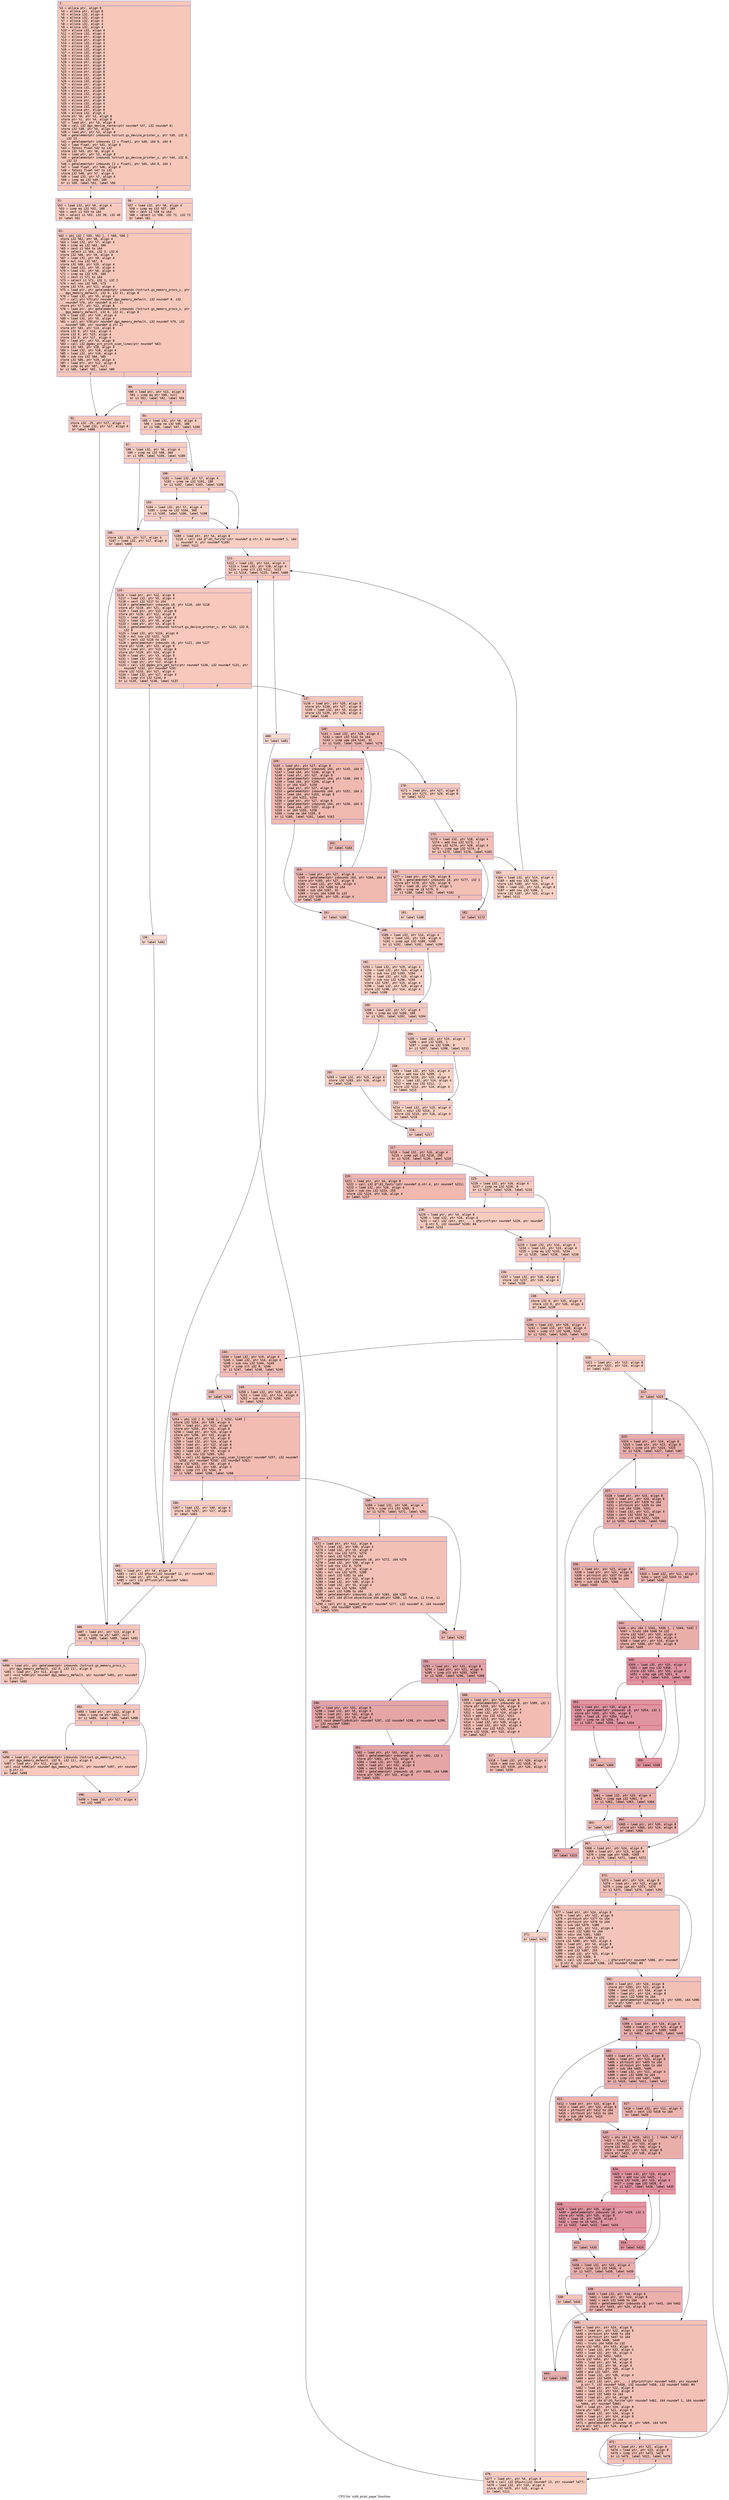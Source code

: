 digraph "CFG for 'sj48_print_page' function" {
	label="CFG for 'sj48_print_page' function";

	Node0x6000029620d0 [shape=record,color="#3d50c3ff", style=filled, fillcolor="#ec7f6370" fontname="Courier",label="{2:\l|  %3 = alloca ptr, align 8\l  %4 = alloca ptr, align 8\l  %5 = alloca i32, align 4\l  %6 = alloca i32, align 4\l  %7 = alloca i32, align 4\l  %8 = alloca i32, align 4\l  %9 = alloca i32, align 4\l  %10 = alloca i32, align 4\l  %11 = alloca i32, align 4\l  %12 = alloca ptr, align 8\l  %13 = alloca ptr, align 8\l  %14 = alloca i32, align 4\l  %15 = alloca i32, align 4\l  %16 = alloca i32, align 4\l  %17 = alloca i32, align 4\l  %18 = alloca i32, align 4\l  %19 = alloca i32, align 4\l  %20 = alloca ptr, align 8\l  %21 = alloca ptr, align 8\l  %22 = alloca ptr, align 8\l  %23 = alloca ptr, align 8\l  %24 = alloca ptr, align 8\l  %25 = alloca i32, align 4\l  %26 = alloca i32, align 4\l  %27 = alloca ptr, align 8\l  %28 = alloca i32, align 4\l  %29 = alloca ptr, align 8\l  %30 = alloca i32, align 4\l  %31 = alloca ptr, align 8\l  %32 = alloca ptr, align 8\l  %33 = alloca i32, align 4\l  %34 = alloca i32, align 4\l  %35 = alloca ptr, align 8\l  %36 = alloca i32, align 4\l  store ptr %0, ptr %3, align 8\l  store ptr %1, ptr %4, align 8\l  %37 = load ptr, ptr %3, align 8\l  %38 = call i32 @gx_device_raster(ptr noundef %37, i32 noundef 0)\l  store i32 %38, ptr %5, align 4\l  %39 = load ptr, ptr %3, align 8\l  %40 = getelementptr inbounds %struct.gx_device_printer_s, ptr %39, i32 0,\l... i32 13\l  %41 = getelementptr inbounds [2 x float], ptr %40, i64 0, i64 0\l  %42 = load float, ptr %41, align 4\l  %43 = fptosi float %42 to i32\l  store i32 %43, ptr %6, align 4\l  %44 = load ptr, ptr %3, align 8\l  %45 = getelementptr inbounds %struct.gx_device_printer_s, ptr %44, i32 0,\l... i32 13\l  %46 = getelementptr inbounds [2 x float], ptr %45, i64 0, i64 1\l  %47 = load float, ptr %46, align 4\l  %48 = fptosi float %47 to i32\l  store i32 %48, ptr %7, align 4\l  %49 = load i32, ptr %7, align 4\l  %50 = icmp eq i32 %49, 180\l  br i1 %50, label %51, label %56\l|{<s0>T|<s1>F}}"];
	Node0x6000029620d0:s0 -> Node0x600002962120[tooltip="2 -> 51\nProbability 50.00%" ];
	Node0x6000029620d0:s1 -> Node0x600002962170[tooltip="2 -> 56\nProbability 50.00%" ];
	Node0x600002962120 [shape=record,color="#3d50c3ff", style=filled, fillcolor="#ef886b70" fontname="Courier",label="{51:\l|  %52 = load i32, ptr %6, align 4\l  %53 = icmp eq i32 %52, 180\l  %54 = zext i1 %53 to i64\l  %55 = select i1 %53, i32 39, i32 40\l  br label %61\l}"];
	Node0x600002962120 -> Node0x6000029621c0[tooltip="51 -> 61\nProbability 100.00%" ];
	Node0x600002962170 [shape=record,color="#3d50c3ff", style=filled, fillcolor="#ef886b70" fontname="Courier",label="{56:\l|  %57 = load i32, ptr %6, align 4\l  %58 = icmp eq i32 %57, 180\l  %59 = zext i1 %58 to i64\l  %60 = select i1 %58, i32 71, i32 72\l  br label %61\l}"];
	Node0x600002962170 -> Node0x6000029621c0[tooltip="56 -> 61\nProbability 100.00%" ];
	Node0x6000029621c0 [shape=record,color="#3d50c3ff", style=filled, fillcolor="#ec7f6370" fontname="Courier",label="{61:\l|  %62 = phi i32 [ %55, %51 ], [ %60, %56 ]\l  store i32 %62, ptr %8, align 4\l  %63 = load i32, ptr %7, align 4\l  %64 = icmp eq i32 %63, 180\l  %65 = zext i1 %64 to i64\l  %66 = select i1 %64, i32 3, i32 6\l  store i32 %66, ptr %9, align 4\l  %67 = load i32, ptr %9, align 4\l  %68 = mul nsw i32 %67, 8\l  store i32 %68, ptr %10, align 4\l  %69 = load i32, ptr %9, align 4\l  %70 = load i32, ptr %6, align 4\l  %71 = icmp eq i32 %70, 180\l  %72 = zext i1 %71 to i64\l  %73 = select i1 %71, i32 1, i32 2\l  %74 = mul nsw i32 %69, %73\l  store i32 %74, ptr %11, align 4\l  %75 = load ptr, ptr getelementptr inbounds (%struct.gs_memory_procs_s, ptr\l... @gs_memory_default, i32 0, i32 4), align 8\l  %76 = load i32, ptr %5, align 4\l  %77 = call ptr %75(ptr noundef @gs_memory_default, i32 noundef 8, i32\l... noundef %76, ptr noundef @.str.1)\l  store ptr %77, ptr %12, align 8\l  %78 = load ptr, ptr getelementptr inbounds (%struct.gs_memory_procs_s, ptr\l... @gs_memory_default, i32 0, i32 4), align 8\l  %79 = load i32, ptr %10, align 4\l  %80 = load i32, ptr %5, align 4\l  %81 = call ptr %78(ptr noundef @gs_memory_default, i32 noundef %79, i32\l... noundef %80, ptr noundef @.str.2)\l  store ptr %81, ptr %13, align 8\l  store i32 0, ptr %14, align 4\l  store i32 0, ptr %15, align 4\l  store i32 0, ptr %17, align 4\l  %82 = load ptr, ptr %3, align 8\l  %83 = call i32 @gdev_prn_print_scan_lines(ptr noundef %82)\l  store i32 %83, ptr %18, align 4\l  %84 = load i32, ptr %18, align 4\l  %85 = load i32, ptr %10, align 4\l  %86 = sub nsw i32 %84, %85\l  store i32 %86, ptr %19, align 4\l  %87 = load ptr, ptr %12, align 8\l  %88 = icmp eq ptr %87, null\l  br i1 %88, label %92, label %89\l|{<s0>T|<s1>F}}"];
	Node0x6000029621c0:s0 -> Node0x600002962260[tooltip="61 -> 92\nProbability 37.50%" ];
	Node0x6000029621c0:s1 -> Node0x600002962210[tooltip="61 -> 89\nProbability 62.50%" ];
	Node0x600002962210 [shape=record,color="#3d50c3ff", style=filled, fillcolor="#ed836670" fontname="Courier",label="{89:\l|  %90 = load ptr, ptr %13, align 8\l  %91 = icmp eq ptr %90, null\l  br i1 %91, label %92, label %94\l|{<s0>T|<s1>F}}"];
	Node0x600002962210:s0 -> Node0x600002962260[tooltip="89 -> 92\nProbability 37.50%" ];
	Node0x600002962210:s1 -> Node0x6000029622b0[tooltip="89 -> 94\nProbability 62.50%" ];
	Node0x600002962260 [shape=record,color="#3d50c3ff", style=filled, fillcolor="#ed836670" fontname="Courier",label="{92:\l|  store i32 -25, ptr %17, align 4\l  %93 = load i32, ptr %17, align 4\l  br label %486\l}"];
	Node0x600002962260 -> Node0x600002963e30[tooltip="92 -> 486\nProbability 100.00%" ];
	Node0x6000029622b0 [shape=record,color="#3d50c3ff", style=filled, fillcolor="#ef886b70" fontname="Courier",label="{94:\l|  %95 = load i32, ptr %6, align 4\l  %96 = icmp ne i32 %95, 180\l  br i1 %96, label %97, label %100\l|{<s0>T|<s1>F}}"];
	Node0x6000029622b0:s0 -> Node0x600002962300[tooltip="94 -> 97\nProbability 50.00%" ];
	Node0x6000029622b0:s1 -> Node0x600002962350[tooltip="94 -> 100\nProbability 50.00%" ];
	Node0x600002962300 [shape=record,color="#3d50c3ff", style=filled, fillcolor="#f2907270" fontname="Courier",label="{97:\l|  %98 = load i32, ptr %6, align 4\l  %99 = icmp ne i32 %98, 360\l  br i1 %99, label %106, label %100\l|{<s0>T|<s1>F}}"];
	Node0x600002962300:s0 -> Node0x6000029623f0[tooltip="97 -> 106\nProbability 50.00%" ];
	Node0x600002962300:s1 -> Node0x600002962350[tooltip="97 -> 100\nProbability 50.00%" ];
	Node0x600002962350 [shape=record,color="#3d50c3ff", style=filled, fillcolor="#f08b6e70" fontname="Courier",label="{100:\l|  %101 = load i32, ptr %7, align 4\l  %102 = icmp ne i32 %101, 180\l  br i1 %102, label %103, label %108\l|{<s0>T|<s1>F}}"];
	Node0x600002962350:s0 -> Node0x6000029623a0[tooltip="100 -> 103\nProbability 50.00%" ];
	Node0x600002962350:s1 -> Node0x600002962440[tooltip="100 -> 108\nProbability 50.00%" ];
	Node0x6000029623a0 [shape=record,color="#3d50c3ff", style=filled, fillcolor="#f3947570" fontname="Courier",label="{103:\l|  %104 = load i32, ptr %7, align 4\l  %105 = icmp ne i32 %104, 360\l  br i1 %105, label %106, label %108\l|{<s0>T|<s1>F}}"];
	Node0x6000029623a0:s0 -> Node0x6000029623f0[tooltip="103 -> 106\nProbability 50.00%" ];
	Node0x6000029623a0:s1 -> Node0x600002962440[tooltip="103 -> 108\nProbability 50.00%" ];
	Node0x6000029623f0 [shape=record,color="#3d50c3ff", style=filled, fillcolor="#f2907270" fontname="Courier",label="{106:\l|  store i32 -15, ptr %17, align 4\l  %107 = load i32, ptr %17, align 4\l  br label %486\l}"];
	Node0x6000029623f0 -> Node0x600002963e30[tooltip="106 -> 486\nProbability 100.00%" ];
	Node0x600002962440 [shape=record,color="#3d50c3ff", style=filled, fillcolor="#f2907270" fontname="Courier",label="{108:\l|  %109 = load ptr, ptr %4, align 8\l  %110 = call i64 @\"\\01_fwrite\"(ptr noundef @.str.3, i64 noundef 1, i64\l... noundef 4, ptr noundef %109)\l  br label %111\l}"];
	Node0x600002962440 -> Node0x600002962490[tooltip="108 -> 111\nProbability 100.00%" ];
	Node0x600002962490 [shape=record,color="#3d50c3ff", style=filled, fillcolor="#ed836670" fontname="Courier",label="{111:\l|  %112 = load i32, ptr %14, align 4\l  %113 = load i32, ptr %18, align 4\l  %114 = icmp slt i32 %112, %113\l  br i1 %114, label %115, label %480\l|{<s0>T|<s1>F}}"];
	Node0x600002962490:s0 -> Node0x6000029624e0[tooltip="111 -> 115\nProbability 96.88%" ];
	Node0x600002962490:s1 -> Node0x600002963d90[tooltip="111 -> 480\nProbability 3.12%" ];
	Node0x6000029624e0 [shape=record,color="#3d50c3ff", style=filled, fillcolor="#ed836670" fontname="Courier",label="{115:\l|  %116 = load ptr, ptr %12, align 8\l  %117 = load i32, ptr %5, align 4\l  %118 = sext i32 %117 to i64\l  %119 = getelementptr inbounds i8, ptr %116, i64 %118\l  store ptr %119, ptr %21, align 8\l  %120 = load ptr, ptr %13, align 8\l  store ptr %120, ptr %22, align 8\l  %121 = load ptr, ptr %13, align 8\l  %122 = load i32, ptr %9, align 4\l  %123 = load ptr, ptr %3, align 8\l  %124 = getelementptr inbounds %struct.gx_device_printer_s, ptr %123, i32 0,\l... i32 8\l  %125 = load i32, ptr %124, align 8\l  %126 = mul nsw i32 %122, %125\l  %127 = sext i32 %126 to i64\l  %128 = getelementptr inbounds i8, ptr %121, i64 %127\l  store ptr %128, ptr %23, align 8\l  %129 = load ptr, ptr %13, align 8\l  store ptr %129, ptr %24, align 8\l  %130 = load ptr, ptr %3, align 8\l  %131 = load i32, ptr %14, align 4\l  %132 = load ptr, ptr %12, align 8\l  %133 = call i32 @gdev_prn_get_bits(ptr noundef %130, i32 noundef %131, ptr\l... noundef %132, ptr noundef %20)\l  store i32 %133, ptr %17, align 4\l  %134 = load i32, ptr %17, align 4\l  %135 = icmp slt i32 %134, 0\l  br i1 %135, label %136, label %137\l|{<s0>T|<s1>F}}"];
	Node0x6000029624e0:s0 -> Node0x600002962530[tooltip="115 -> 136\nProbability 3.12%" ];
	Node0x6000029624e0:s1 -> Node0x600002962580[tooltip="115 -> 137\nProbability 96.88%" ];
	Node0x600002962530 [shape=record,color="#3d50c3ff", style=filled, fillcolor="#f7ac8e70" fontname="Courier",label="{136:\l|  br label %481\l}"];
	Node0x600002962530 -> Node0x600002963de0[tooltip="136 -> 481\nProbability 100.00%" ];
	Node0x600002962580 [shape=record,color="#3d50c3ff", style=filled, fillcolor="#ed836670" fontname="Courier",label="{137:\l|  %138 = load ptr, ptr %20, align 8\l  store ptr %138, ptr %27, align 8\l  %139 = load i32, ptr %5, align 4\l  store i32 %139, ptr %28, align 4\l  br label %140\l}"];
	Node0x600002962580 -> Node0x6000029625d0[tooltip="137 -> 140\nProbability 100.00%" ];
	Node0x6000029625d0 [shape=record,color="#3d50c3ff", style=filled, fillcolor="#de614d70" fontname="Courier",label="{140:\l|  %141 = load i32, ptr %28, align 4\l  %142 = sext i32 %141 to i64\l  %143 = icmp uge i64 %142, 32\l  br i1 %143, label %144, label %170\l|{<s0>T|<s1>F}}"];
	Node0x6000029625d0:s0 -> Node0x600002962620[tooltip="140 -> 144\nProbability 96.88%" ];
	Node0x6000029625d0:s1 -> Node0x600002962760[tooltip="140 -> 170\nProbability 3.12%" ];
	Node0x600002962620 [shape=record,color="#3d50c3ff", style=filled, fillcolor="#de614d70" fontname="Courier",label="{144:\l|  %145 = load ptr, ptr %27, align 8\l  %146 = getelementptr inbounds i64, ptr %145, i64 0\l  %147 = load i64, ptr %146, align 8\l  %148 = load ptr, ptr %27, align 8\l  %149 = getelementptr inbounds i64, ptr %148, i64 1\l  %150 = load i64, ptr %149, align 8\l  %151 = or i64 %147, %150\l  %152 = load ptr, ptr %27, align 8\l  %153 = getelementptr inbounds i64, ptr %152, i64 2\l  %154 = load i64, ptr %153, align 8\l  %155 = or i64 %151, %154\l  %156 = load ptr, ptr %27, align 8\l  %157 = getelementptr inbounds i64, ptr %156, i64 3\l  %158 = load i64, ptr %157, align 8\l  %159 = or i64 %155, %158\l  %160 = icmp ne i64 %159, 0\l  br i1 %160, label %161, label %162\l|{<s0>T|<s1>F}}"];
	Node0x600002962620:s0 -> Node0x600002962670[tooltip="144 -> 161\nProbability 3.12%" ];
	Node0x600002962620:s1 -> Node0x6000029626c0[tooltip="144 -> 162\nProbability 96.88%" ];
	Node0x600002962670 [shape=record,color="#3d50c3ff", style=filled, fillcolor="#f08b6e70" fontname="Courier",label="{161:\l|  br label %188\l}"];
	Node0x600002962670 -> Node0x600002962940[tooltip="161 -> 188\nProbability 100.00%" ];
	Node0x6000029626c0 [shape=record,color="#3d50c3ff", style=filled, fillcolor="#de614d70" fontname="Courier",label="{162:\l|  br label %163\l}"];
	Node0x6000029626c0 -> Node0x600002962710[tooltip="162 -> 163\nProbability 100.00%" ];
	Node0x600002962710 [shape=record,color="#3d50c3ff", style=filled, fillcolor="#de614d70" fontname="Courier",label="{163:\l|  %164 = load ptr, ptr %27, align 8\l  %165 = getelementptr inbounds i64, ptr %164, i64 4\l  store ptr %165, ptr %27, align 8\l  %166 = load i32, ptr %28, align 4\l  %167 = sext i32 %166 to i64\l  %168 = sub i64 %167, 32\l  %169 = trunc i64 %168 to i32\l  store i32 %169, ptr %28, align 4\l  br label %140\l}"];
	Node0x600002962710 -> Node0x6000029625d0[tooltip="163 -> 140\nProbability 100.00%" ];
	Node0x600002962760 [shape=record,color="#3d50c3ff", style=filled, fillcolor="#f08b6e70" fontname="Courier",label="{170:\l|  %171 = load ptr, ptr %27, align 8\l  store ptr %171, ptr %29, align 8\l  br label %172\l}"];
	Node0x600002962760 -> Node0x6000029627b0[tooltip="170 -> 172\nProbability 100.00%" ];
	Node0x6000029627b0 [shape=record,color="#3d50c3ff", style=filled, fillcolor="#e36c5570" fontname="Courier",label="{172:\l|  %173 = load i32, ptr %28, align 4\l  %174 = add nsw i32 %173, -1\l  store i32 %174, ptr %28, align 4\l  %175 = icmp sge i32 %174, 0\l  br i1 %175, label %176, label %183\l|{<s0>T|<s1>F}}"];
	Node0x6000029627b0:s0 -> Node0x600002962800[tooltip="172 -> 176\nProbability 96.88%" ];
	Node0x6000029627b0:s1 -> Node0x6000029628f0[tooltip="172 -> 183\nProbability 3.12%" ];
	Node0x600002962800 [shape=record,color="#3d50c3ff", style=filled, fillcolor="#e36c5570" fontname="Courier",label="{176:\l|  %177 = load ptr, ptr %29, align 8\l  %178 = getelementptr inbounds i8, ptr %177, i32 1\l  store ptr %178, ptr %29, align 8\l  %179 = load i8, ptr %177, align 1\l  %180 = icmp ne i8 %179, 0\l  br i1 %180, label %181, label %182\l|{<s0>T|<s1>F}}"];
	Node0x600002962800:s0 -> Node0x600002962850[tooltip="176 -> 181\nProbability 3.12%" ];
	Node0x600002962800:s1 -> Node0x6000029628a0[tooltip="176 -> 182\nProbability 96.88%" ];
	Node0x600002962850 [shape=record,color="#3d50c3ff", style=filled, fillcolor="#f3947570" fontname="Courier",label="{181:\l|  br label %188\l}"];
	Node0x600002962850 -> Node0x600002962940[tooltip="181 -> 188\nProbability 100.00%" ];
	Node0x6000029628a0 [shape=record,color="#3d50c3ff", style=filled, fillcolor="#e36c5570" fontname="Courier",label="{182:\l|  br label %172\l}"];
	Node0x6000029628a0 -> Node0x6000029627b0[tooltip="182 -> 172\nProbability 100.00%" ];
	Node0x6000029628f0 [shape=record,color="#3d50c3ff", style=filled, fillcolor="#f3947570" fontname="Courier",label="{183:\l|  %184 = load i32, ptr %14, align 4\l  %185 = add nsw i32 %184, 1\l  store i32 %185, ptr %14, align 4\l  %186 = load i32, ptr %15, align 4\l  %187 = add nsw i32 %186, 1\l  store i32 %187, ptr %15, align 4\l  br label %111\l}"];
	Node0x6000029628f0 -> Node0x600002962490[tooltip="183 -> 111\nProbability 100.00%" ];
	Node0x600002962940 [shape=record,color="#3d50c3ff", style=filled, fillcolor="#ef886b70" fontname="Courier",label="{188:\l|  %189 = load i32, ptr %14, align 4\l  %190 = load i32, ptr %19, align 4\l  %191 = icmp sgt i32 %189, %190\l  br i1 %191, label %192, label %199\l|{<s0>T|<s1>F}}"];
	Node0x600002962940:s0 -> Node0x600002962990[tooltip="188 -> 192\nProbability 50.00%" ];
	Node0x600002962940:s1 -> Node0x6000029629e0[tooltip="188 -> 199\nProbability 50.00%" ];
	Node0x600002962990 [shape=record,color="#3d50c3ff", style=filled, fillcolor="#f2907270" fontname="Courier",label="{192:\l|  %193 = load i32, ptr %19, align 4\l  %194 = load i32, ptr %14, align 4\l  %195 = sub nsw i32 %193, %194\l  %196 = load i32, ptr %15, align 4\l  %197 = sub nsw i32 %196, %195\l  store i32 %197, ptr %15, align 4\l  %198 = load i32, ptr %19, align 4\l  store i32 %198, ptr %14, align 4\l  br label %199\l}"];
	Node0x600002962990 -> Node0x6000029629e0[tooltip="192 -> 199\nProbability 100.00%" ];
	Node0x6000029629e0 [shape=record,color="#3d50c3ff", style=filled, fillcolor="#ef886b70" fontname="Courier",label="{199:\l|  %200 = load i32, ptr %7, align 4\l  %201 = icmp eq i32 %200, 180\l  br i1 %201, label %202, label %204\l|{<s0>T|<s1>F}}"];
	Node0x6000029629e0:s0 -> Node0x600002962a30[tooltip="199 -> 202\nProbability 50.00%" ];
	Node0x6000029629e0:s1 -> Node0x600002962a80[tooltip="199 -> 204\nProbability 50.00%" ];
	Node0x600002962a30 [shape=record,color="#3d50c3ff", style=filled, fillcolor="#f2907270" fontname="Courier",label="{202:\l|  %203 = load i32, ptr %15, align 4\l  store i32 %203, ptr %16, align 4\l  br label %216\l}"];
	Node0x600002962a30 -> Node0x600002962b70[tooltip="202 -> 216\nProbability 100.00%" ];
	Node0x600002962a80 [shape=record,color="#3d50c3ff", style=filled, fillcolor="#f2907270" fontname="Courier",label="{204:\l|  %205 = load i32, ptr %15, align 4\l  %206 = and i32 %205, 1\l  %207 = icmp ne i32 %206, 0\l  br i1 %207, label %208, label %213\l|{<s0>T|<s1>F}}"];
	Node0x600002962a80:s0 -> Node0x600002962ad0[tooltip="204 -> 208\nProbability 50.00%" ];
	Node0x600002962a80:s1 -> Node0x600002962b20[tooltip="204 -> 213\nProbability 50.00%" ];
	Node0x600002962ad0 [shape=record,color="#3d50c3ff", style=filled, fillcolor="#f4987a70" fontname="Courier",label="{208:\l|  %209 = load i32, ptr %15, align 4\l  %210 = add nsw i32 %209, -1\l  store i32 %210, ptr %15, align 4\l  %211 = load i32, ptr %14, align 4\l  %212 = add nsw i32 %211, -1\l  store i32 %212, ptr %14, align 4\l  br label %213\l}"];
	Node0x600002962ad0 -> Node0x600002962b20[tooltip="208 -> 213\nProbability 100.00%" ];
	Node0x600002962b20 [shape=record,color="#3d50c3ff", style=filled, fillcolor="#f2907270" fontname="Courier",label="{213:\l|  %214 = load i32, ptr %15, align 4\l  %215 = sdiv i32 %214, 2\l  store i32 %215, ptr %16, align 4\l  br label %216\l}"];
	Node0x600002962b20 -> Node0x600002962b70[tooltip="213 -> 216\nProbability 100.00%" ];
	Node0x600002962b70 [shape=record,color="#3d50c3ff", style=filled, fillcolor="#ef886b70" fontname="Courier",label="{216:\l|  br label %217\l}"];
	Node0x600002962b70 -> Node0x600002962bc0[tooltip="216 -> 217\nProbability 100.00%" ];
	Node0x600002962bc0 [shape=record,color="#3d50c3ff", style=filled, fillcolor="#dc5d4a70" fontname="Courier",label="{217:\l|  %218 = load i32, ptr %16, align 4\l  %219 = icmp sgt i32 %218, 255\l  br i1 %219, label %220, label %225\l|{<s0>T|<s1>F}}"];
	Node0x600002962bc0:s0 -> Node0x600002962c10[tooltip="217 -> 220\nProbability 96.88%" ];
	Node0x600002962bc0:s1 -> Node0x600002962c60[tooltip="217 -> 225\nProbability 3.12%" ];
	Node0x600002962c10 [shape=record,color="#3d50c3ff", style=filled, fillcolor="#dc5d4a70" fontname="Courier",label="{220:\l|  %221 = load ptr, ptr %4, align 8\l  %222 = call i32 @\"\\01_fputs\"(ptr noundef @.str.4, ptr noundef %221)\l  %223 = load i32, ptr %16, align 4\l  %224 = sub nsw i32 %223, 255\l  store i32 %224, ptr %16, align 4\l  br label %217\l}"];
	Node0x600002962c10 -> Node0x600002962bc0[tooltip="220 -> 217\nProbability 100.00%" ];
	Node0x600002962c60 [shape=record,color="#3d50c3ff", style=filled, fillcolor="#ef886b70" fontname="Courier",label="{225:\l|  %226 = load i32, ptr %16, align 4\l  %227 = icmp ne i32 %226, 0\l  br i1 %227, label %228, label %232\l|{<s0>T|<s1>F}}"];
	Node0x600002962c60:s0 -> Node0x600002962cb0[tooltip="225 -> 228\nProbability 62.50%" ];
	Node0x600002962c60:s1 -> Node0x600002962d00[tooltip="225 -> 232\nProbability 37.50%" ];
	Node0x600002962cb0 [shape=record,color="#3d50c3ff", style=filled, fillcolor="#f08b6e70" fontname="Courier",label="{228:\l|  %229 = load ptr, ptr %4, align 8\l  %230 = load i32, ptr %16, align 4\l  %231 = call i32 (ptr, ptr, ...) @fprintf(ptr noundef %229, ptr noundef\l... @.str.5, i32 noundef %230) #4\l  br label %232\l}"];
	Node0x600002962cb0 -> Node0x600002962d00[tooltip="228 -> 232\nProbability 100.00%" ];
	Node0x600002962d00 [shape=record,color="#3d50c3ff", style=filled, fillcolor="#ef886b70" fontname="Courier",label="{232:\l|  %233 = load i32, ptr %14, align 4\l  %234 = load i32, ptr %19, align 4\l  %235 = icmp eq i32 %233, %234\l  br i1 %235, label %236, label %238\l|{<s0>T|<s1>F}}"];
	Node0x600002962d00:s0 -> Node0x600002962d50[tooltip="232 -> 236\nProbability 50.00%" ];
	Node0x600002962d00:s1 -> Node0x600002962da0[tooltip="232 -> 238\nProbability 50.00%" ];
	Node0x600002962d50 [shape=record,color="#3d50c3ff", style=filled, fillcolor="#f2907270" fontname="Courier",label="{236:\l|  %237 = load i32, ptr %18, align 4\l  store i32 %237, ptr %19, align 4\l  br label %238\l}"];
	Node0x600002962d50 -> Node0x600002962da0[tooltip="236 -> 238\nProbability 100.00%" ];
	Node0x600002962da0 [shape=record,color="#3d50c3ff", style=filled, fillcolor="#ef886b70" fontname="Courier",label="{238:\l|  store i32 0, ptr %15, align 4\l  store i32 0, ptr %26, align 4\l  br label %239\l}"];
	Node0x600002962da0 -> Node0x600002962df0[tooltip="238 -> 239\nProbability 100.00%" ];
	Node0x600002962df0 [shape=record,color="#3d50c3ff", style=filled, fillcolor="#e1675170" fontname="Courier",label="{239:\l|  %240 = load i32, ptr %26, align 4\l  %241 = load i32, ptr %10, align 4\l  %242 = icmp slt i32 %240, %241\l  br i1 %242, label %243, label %320\l|{<s0>T|<s1>F}}"];
	Node0x600002962df0:s0 -> Node0x600002962e40[tooltip="239 -> 243\nProbability 96.88%" ];
	Node0x600002962df0:s1 -> Node0x600002963250[tooltip="239 -> 320\nProbability 3.12%" ];
	Node0x600002962e40 [shape=record,color="#3d50c3ff", style=filled, fillcolor="#e1675170" fontname="Courier",label="{243:\l|  %244 = load i32, ptr %19, align 4\l  %245 = load i32, ptr %14, align 4\l  %246 = sub nsw i32 %244, %245\l  %247 = icmp slt i32 8, %246\l  br i1 %247, label %248, label %249\l|{<s0>T|<s1>F}}"];
	Node0x600002962e40:s0 -> Node0x600002962e90[tooltip="243 -> 248\nProbability 50.00%" ];
	Node0x600002962e40:s1 -> Node0x600002962ee0[tooltip="243 -> 249\nProbability 50.00%" ];
	Node0x600002962e90 [shape=record,color="#3d50c3ff", style=filled, fillcolor="#e5705870" fontname="Courier",label="{248:\l|  br label %253\l}"];
	Node0x600002962e90 -> Node0x600002962f30[tooltip="248 -> 253\nProbability 100.00%" ];
	Node0x600002962ee0 [shape=record,color="#3d50c3ff", style=filled, fillcolor="#e5705870" fontname="Courier",label="{249:\l|  %250 = load i32, ptr %19, align 4\l  %251 = load i32, ptr %14, align 4\l  %252 = sub nsw i32 %250, %251\l  br label %253\l}"];
	Node0x600002962ee0 -> Node0x600002962f30[tooltip="249 -> 253\nProbability 100.00%" ];
	Node0x600002962f30 [shape=record,color="#3d50c3ff", style=filled, fillcolor="#e1675170" fontname="Courier",label="{253:\l|  %254 = phi i32 [ 8, %248 ], [ %252, %249 ]\l  store i32 %254, ptr %30, align 4\l  %255 = load ptr, ptr %12, align 8\l  store ptr %255, ptr %31, align 8\l  %256 = load ptr, ptr %24, align 8\l  store ptr %256, ptr %32, align 8\l  %257 = load ptr, ptr %3, align 8\l  %258 = load i32, ptr %14, align 4\l  %259 = load ptr, ptr %12, align 8\l  %260 = load i32, ptr %30, align 4\l  %261 = load i32, ptr %5, align 4\l  %262 = mul nsw i32 %260, %261\l  %263 = call i32 @gdev_prn_copy_scan_lines(ptr noundef %257, i32 noundef\l... %258, ptr noundef %259, i32 noundef %262)\l  store i32 %263, ptr %30, align 4\l  %264 = load i32, ptr %30, align 4\l  %265 = icmp slt i32 %264, 0\l  br i1 %265, label %266, label %268\l|{<s0>T|<s1>F}}"];
	Node0x600002962f30:s0 -> Node0x600002962f80[tooltip="253 -> 266\nProbability 3.12%" ];
	Node0x600002962f30:s1 -> Node0x600002962fd0[tooltip="253 -> 268\nProbability 96.88%" ];
	Node0x600002962f80 [shape=record,color="#3d50c3ff", style=filled, fillcolor="#f2907270" fontname="Courier",label="{266:\l|  %267 = load i32, ptr %30, align 4\l  store i32 %267, ptr %17, align 4\l  br label %481\l}"];
	Node0x600002962f80 -> Node0x600002963de0[tooltip="266 -> 481\nProbability 100.00%" ];
	Node0x600002962fd0 [shape=record,color="#3d50c3ff", style=filled, fillcolor="#e1675170" fontname="Courier",label="{268:\l|  %269 = load i32, ptr %30, align 4\l  %270 = icmp slt i32 %269, 8\l  br i1 %270, label %271, label %291\l|{<s0>T|<s1>F}}"];
	Node0x600002962fd0:s0 -> Node0x600002963020[tooltip="268 -> 271\nProbability 50.00%" ];
	Node0x600002962fd0:s1 -> Node0x600002963070[tooltip="268 -> 291\nProbability 50.00%" ];
	Node0x600002963020 [shape=record,color="#3d50c3ff", style=filled, fillcolor="#e5705870" fontname="Courier",label="{271:\l|  %272 = load ptr, ptr %12, align 8\l  %273 = load i32, ptr %30, align 4\l  %274 = load i32, ptr %5, align 4\l  %275 = mul nsw i32 %273, %274\l  %276 = sext i32 %275 to i64\l  %277 = getelementptr inbounds i8, ptr %272, i64 %276\l  %278 = load i32, ptr %30, align 4\l  %279 = sub nsw i32 8, %278\l  %280 = load i32, ptr %5, align 4\l  %281 = mul nsw i32 %279, %280\l  %282 = sext i32 %281 to i64\l  %283 = load ptr, ptr %12, align 8\l  %284 = load i32, ptr %30, align 4\l  %285 = load i32, ptr %5, align 4\l  %286 = mul nsw i32 %284, %285\l  %287 = sext i32 %286 to i64\l  %288 = getelementptr inbounds i8, ptr %283, i64 %287\l  %289 = call i64 @llvm.objectsize.i64.p0(ptr %288, i1 false, i1 true, i1\l... false)\l  %290 = call ptr @__memset_chk(ptr noundef %277, i32 noundef 0, i64 noundef\l... %282, i64 noundef %289) #4\l  br label %291\l}"];
	Node0x600002963020 -> Node0x600002963070[tooltip="271 -> 291\nProbability 100.00%" ];
	Node0x600002963070 [shape=record,color="#3d50c3ff", style=filled, fillcolor="#e1675170" fontname="Courier",label="{291:\l|  br label %292\l}"];
	Node0x600002963070 -> Node0x6000029630c0[tooltip="291 -> 292\nProbability 100.00%" ];
	Node0x6000029630c0 [shape=record,color="#3d50c3ff", style=filled, fillcolor="#c5333470" fontname="Courier",label="{292:\l|  %293 = load ptr, ptr %31, align 8\l  %294 = load ptr, ptr %21, align 8\l  %295 = icmp ult ptr %293, %294\l  br i1 %295, label %296, label %308\l|{<s0>T|<s1>F}}"];
	Node0x6000029630c0:s0 -> Node0x600002963110[tooltip="292 -> 296\nProbability 96.88%" ];
	Node0x6000029630c0:s1 -> Node0x6000029631b0[tooltip="292 -> 308\nProbability 3.12%" ];
	Node0x600002963110 [shape=record,color="#3d50c3ff", style=filled, fillcolor="#c5333470" fontname="Courier",label="{296:\l|  %297 = load ptr, ptr %31, align 8\l  %298 = load i32, ptr %5, align 4\l  %299 = load ptr, ptr %32, align 8\l  %300 = load i32, ptr %9, align 4\l  call void @memflip8x8(ptr noundef %297, i32 noundef %298, ptr noundef %299,\l... i32 noundef %300)\l  br label %301\l}"];
	Node0x600002963110 -> Node0x600002963160[tooltip="296 -> 301\nProbability 100.00%" ];
	Node0x600002963160 [shape=record,color="#3d50c3ff", style=filled, fillcolor="#c5333470" fontname="Courier",label="{301:\l|  %302 = load ptr, ptr %31, align 8\l  %303 = getelementptr inbounds i8, ptr %302, i32 1\l  store ptr %303, ptr %31, align 8\l  %304 = load i32, ptr %10, align 4\l  %305 = load ptr, ptr %32, align 8\l  %306 = sext i32 %304 to i64\l  %307 = getelementptr inbounds i8, ptr %305, i64 %306\l  store ptr %307, ptr %32, align 8\l  br label %292\l}"];
	Node0x600002963160 -> Node0x6000029630c0[tooltip="301 -> 292\nProbability 100.00%" ];
	Node0x6000029631b0 [shape=record,color="#3d50c3ff", style=filled, fillcolor="#e1675170" fontname="Courier",label="{308:\l|  %309 = load ptr, ptr %24, align 8\l  %310 = getelementptr inbounds i8, ptr %309, i32 1\l  store ptr %310, ptr %24, align 8\l  %311 = load i32, ptr %30, align 4\l  %312 = load i32, ptr %14, align 4\l  %313 = add nsw i32 %312, %311\l  store i32 %313, ptr %14, align 4\l  %314 = load i32, ptr %30, align 4\l  %315 = load i32, ptr %15, align 4\l  %316 = add nsw i32 %315, %314\l  store i32 %316, ptr %15, align 4\l  br label %317\l}"];
	Node0x6000029631b0 -> Node0x600002963200[tooltip="308 -> 317\nProbability 100.00%" ];
	Node0x600002963200 [shape=record,color="#3d50c3ff", style=filled, fillcolor="#e1675170" fontname="Courier",label="{317:\l|  %318 = load i32, ptr %26, align 4\l  %319 = add nsw i32 %318, 8\l  store i32 %319, ptr %26, align 4\l  br label %239\l}"];
	Node0x600002963200 -> Node0x600002962df0[tooltip="317 -> 239\nProbability 100.00%" ];
	Node0x600002963250 [shape=record,color="#3d50c3ff", style=filled, fillcolor="#f2907270" fontname="Courier",label="{320:\l|  %321 = load ptr, ptr %13, align 8\l  store ptr %321, ptr %24, align 8\l  br label %322\l}"];
	Node0x600002963250 -> Node0x6000029632a0[tooltip="320 -> 322\nProbability 100.00%" ];
	Node0x6000029632a0 [shape=record,color="#3d50c3ff", style=filled, fillcolor="#e5705870" fontname="Courier",label="{322:\l|  br label %323\l}"];
	Node0x6000029632a0 -> Node0x6000029632f0[tooltip="322 -> 323\nProbability 100.00%" ];
	Node0x6000029632f0 [shape=record,color="#3d50c3ff", style=filled, fillcolor="#d0473d70" fontname="Courier",label="{323:\l|  %324 = load ptr, ptr %24, align 8\l  %325 = load ptr, ptr %23, align 8\l  %326 = icmp ult ptr %324, %325\l  br i1 %326, label %327, label %367\l|{<s0>T|<s1>F}}"];
	Node0x6000029632f0:s0 -> Node0x600002963340[tooltip="323 -> 327\nProbability 96.88%" ];
	Node0x6000029632f0:s1 -> Node0x600002963700[tooltip="323 -> 367\nProbability 3.12%" ];
	Node0x600002963340 [shape=record,color="#3d50c3ff", style=filled, fillcolor="#d0473d70" fontname="Courier",label="{327:\l|  %328 = load ptr, ptr %23, align 8\l  %329 = load ptr, ptr %24, align 8\l  %330 = ptrtoint ptr %328 to i64\l  %331 = ptrtoint ptr %329 to i64\l  %332 = sub i64 %330, %331\l  %333 = load i32, ptr %11, align 4\l  %334 = sext i32 %333 to i64\l  %335 = icmp slt i64 %332, %334\l  br i1 %335, label %336, label %342\l|{<s0>T|<s1>F}}"];
	Node0x600002963340:s0 -> Node0x600002963390[tooltip="327 -> 336\nProbability 50.00%" ];
	Node0x600002963340:s1 -> Node0x6000029633e0[tooltip="327 -> 342\nProbability 50.00%" ];
	Node0x600002963390 [shape=record,color="#3d50c3ff", style=filled, fillcolor="#d6524470" fontname="Courier",label="{336:\l|  %337 = load ptr, ptr %23, align 8\l  %338 = load ptr, ptr %24, align 8\l  %339 = ptrtoint ptr %337 to i64\l  %340 = ptrtoint ptr %338 to i64\l  %341 = sub i64 %339, %340\l  br label %345\l}"];
	Node0x600002963390 -> Node0x600002963430[tooltip="336 -> 345\nProbability 100.00%" ];
	Node0x6000029633e0 [shape=record,color="#3d50c3ff", style=filled, fillcolor="#d6524470" fontname="Courier",label="{342:\l|  %343 = load i32, ptr %11, align 4\l  %344 = sext i32 %343 to i64\l  br label %345\l}"];
	Node0x6000029633e0 -> Node0x600002963430[tooltip="342 -> 345\nProbability 100.00%" ];
	Node0x600002963430 [shape=record,color="#3d50c3ff", style=filled, fillcolor="#d0473d70" fontname="Courier",label="{345:\l|  %346 = phi i64 [ %341, %336 ], [ %344, %342 ]\l  %347 = trunc i64 %346 to i32\l  store i32 %347, ptr %33, align 4\l  store i32 %347, ptr %34, align 4\l  %348 = load ptr, ptr %24, align 8\l  store ptr %348, ptr %35, align 8\l  br label %349\l}"];
	Node0x600002963430 -> Node0x600002963480[tooltip="345 -> 349\nProbability 100.00%" ];
	Node0x600002963480 [shape=record,color="#b70d28ff", style=filled, fillcolor="#b70d2870" fontname="Courier",label="{349:\l|  %350 = load i32, ptr %33, align 4\l  %351 = add nsw i32 %350, -1\l  store i32 %351, ptr %33, align 4\l  %352 = icmp sge i32 %351, 0\l  br i1 %352, label %353, label %360\l|{<s0>T|<s1>F}}"];
	Node0x600002963480:s0 -> Node0x6000029634d0[tooltip="349 -> 353\nProbability 96.88%" ];
	Node0x600002963480:s1 -> Node0x6000029635c0[tooltip="349 -> 360\nProbability 3.12%" ];
	Node0x6000029634d0 [shape=record,color="#b70d28ff", style=filled, fillcolor="#b70d2870" fontname="Courier",label="{353:\l|  %354 = load ptr, ptr %35, align 8\l  %355 = getelementptr inbounds i8, ptr %354, i32 1\l  store ptr %355, ptr %35, align 8\l  %356 = load i8, ptr %354, align 1\l  %357 = icmp ne i8 %356, 0\l  br i1 %357, label %358, label %359\l|{<s0>T|<s1>F}}"];
	Node0x6000029634d0:s0 -> Node0x600002963520[tooltip="353 -> 358\nProbability 3.12%" ];
	Node0x6000029634d0:s1 -> Node0x600002963570[tooltip="353 -> 359\nProbability 96.88%" ];
	Node0x600002963520 [shape=record,color="#3d50c3ff", style=filled, fillcolor="#d6524470" fontname="Courier",label="{358:\l|  br label %360\l}"];
	Node0x600002963520 -> Node0x6000029635c0[tooltip="358 -> 360\nProbability 100.00%" ];
	Node0x600002963570 [shape=record,color="#b70d28ff", style=filled, fillcolor="#b70d2870" fontname="Courier",label="{359:\l|  br label %349\l}"];
	Node0x600002963570 -> Node0x600002963480[tooltip="359 -> 349\nProbability 100.00%" ];
	Node0x6000029635c0 [shape=record,color="#3d50c3ff", style=filled, fillcolor="#d0473d70" fontname="Courier",label="{360:\l|  %361 = load i32, ptr %33, align 4\l  %362 = icmp sge i32 %361, 0\l  br i1 %362, label %363, label %364\l|{<s0>T|<s1>F}}"];
	Node0x6000029635c0:s0 -> Node0x600002963610[tooltip="360 -> 363\nProbability 3.12%" ];
	Node0x6000029635c0:s1 -> Node0x600002963660[tooltip="360 -> 364\nProbability 96.88%" ];
	Node0x600002963610 [shape=record,color="#3d50c3ff", style=filled, fillcolor="#e97a5f70" fontname="Courier",label="{363:\l|  br label %367\l}"];
	Node0x600002963610 -> Node0x600002963700[tooltip="363 -> 367\nProbability 100.00%" ];
	Node0x600002963660 [shape=record,color="#3d50c3ff", style=filled, fillcolor="#d0473d70" fontname="Courier",label="{364:\l|  %365 = load ptr, ptr %35, align 8\l  store ptr %365, ptr %24, align 8\l  br label %366\l}"];
	Node0x600002963660 -> Node0x6000029636b0[tooltip="364 -> 366\nProbability 100.00%" ];
	Node0x6000029636b0 [shape=record,color="#3d50c3ff", style=filled, fillcolor="#d0473d70" fontname="Courier",label="{366:\l|  br label %323\l}"];
	Node0x6000029636b0 -> Node0x6000029632f0[tooltip="366 -> 323\nProbability 100.00%" ];
	Node0x600002963700 [shape=record,color="#3d50c3ff", style=filled, fillcolor="#e5705870" fontname="Courier",label="{367:\l|  %368 = load ptr, ptr %24, align 8\l  %369 = load ptr, ptr %23, align 8\l  %370 = icmp uge ptr %368, %369\l  br i1 %370, label %371, label %372\l|{<s0>T|<s1>F}}"];
	Node0x600002963700:s0 -> Node0x600002963750[tooltip="367 -> 371\nProbability 3.12%" ];
	Node0x600002963700:s1 -> Node0x6000029637a0[tooltip="367 -> 372\nProbability 96.88%" ];
	Node0x600002963750 [shape=record,color="#3d50c3ff", style=filled, fillcolor="#f4987a70" fontname="Courier",label="{371:\l|  br label %476\l}"];
	Node0x600002963750 -> Node0x600002963d40[tooltip="371 -> 476\nProbability 100.00%" ];
	Node0x6000029637a0 [shape=record,color="#3d50c3ff", style=filled, fillcolor="#e5705870" fontname="Courier",label="{372:\l|  %373 = load ptr, ptr %24, align 8\l  %374 = load ptr, ptr %22, align 8\l  %375 = icmp ugt ptr %373, %374\l  br i1 %375, label %376, label %392\l|{<s0>T|<s1>F}}"];
	Node0x6000029637a0:s0 -> Node0x6000029637f0[tooltip="372 -> 376\nProbability 50.00%" ];
	Node0x6000029637a0:s1 -> Node0x600002963840[tooltip="372 -> 392\nProbability 50.00%" ];
	Node0x6000029637f0 [shape=record,color="#3d50c3ff", style=filled, fillcolor="#e97a5f70" fontname="Courier",label="{376:\l|  %377 = load ptr, ptr %24, align 8\l  %378 = load ptr, ptr %22, align 8\l  %379 = ptrtoint ptr %377 to i64\l  %380 = ptrtoint ptr %378 to i64\l  %381 = sub i64 %379, %380\l  %382 = load i32, ptr %11, align 4\l  %383 = sext i32 %382 to i64\l  %384 = sdiv i64 %381, %383\l  %385 = trunc i64 %384 to i32\l  store i32 %385, ptr %33, align 4\l  %386 = load ptr, ptr %4, align 8\l  %387 = load i32, ptr %33, align 4\l  %388 = and i32 %387, 255\l  %389 = load i32, ptr %33, align 4\l  %390 = ashr i32 %389, 8\l  %391 = call i32 (ptr, ptr, ...) @fprintf(ptr noundef %386, ptr noundef\l... @.str.6, i32 noundef %388, i32 noundef %390) #4\l  br label %392\l}"];
	Node0x6000029637f0 -> Node0x600002963840[tooltip="376 -> 392\nProbability 100.00%" ];
	Node0x600002963840 [shape=record,color="#3d50c3ff", style=filled, fillcolor="#e5705870" fontname="Courier",label="{392:\l|  %393 = load ptr, ptr %24, align 8\l  store ptr %393, ptr %22, align 8\l  %394 = load i32, ptr %34, align 4\l  %395 = load ptr, ptr %24, align 8\l  %396 = sext i32 %394 to i64\l  %397 = getelementptr inbounds i8, ptr %395, i64 %396\l  store ptr %397, ptr %24, align 8\l  br label %398\l}"];
	Node0x600002963840 -> Node0x600002963890[tooltip="392 -> 398\nProbability 100.00%" ];
	Node0x600002963890 [shape=record,color="#3d50c3ff", style=filled, fillcolor="#d0473d70" fontname="Courier",label="{398:\l|  %399 = load ptr, ptr %24, align 8\l  %400 = load ptr, ptr %23, align 8\l  %401 = icmp ult ptr %399, %400\l  br i1 %401, label %402, label %445\l|{<s0>T|<s1>F}}"];
	Node0x600002963890:s0 -> Node0x6000029638e0[tooltip="398 -> 402\nProbability 96.88%" ];
	Node0x600002963890:s1 -> Node0x600002963ca0[tooltip="398 -> 445\nProbability 3.12%" ];
	Node0x6000029638e0 [shape=record,color="#3d50c3ff", style=filled, fillcolor="#d0473d70" fontname="Courier",label="{402:\l|  %403 = load ptr, ptr %23, align 8\l  %404 = load ptr, ptr %24, align 8\l  %405 = ptrtoint ptr %403 to i64\l  %406 = ptrtoint ptr %404 to i64\l  %407 = sub i64 %405, %406\l  %408 = load i32, ptr %11, align 4\l  %409 = sext i32 %408 to i64\l  %410 = icmp slt i64 %407, %409\l  br i1 %410, label %411, label %417\l|{<s0>T|<s1>F}}"];
	Node0x6000029638e0:s0 -> Node0x600002963930[tooltip="402 -> 411\nProbability 50.00%" ];
	Node0x6000029638e0:s1 -> Node0x600002963980[tooltip="402 -> 417\nProbability 50.00%" ];
	Node0x600002963930 [shape=record,color="#3d50c3ff", style=filled, fillcolor="#d6524470" fontname="Courier",label="{411:\l|  %412 = load ptr, ptr %23, align 8\l  %413 = load ptr, ptr %24, align 8\l  %414 = ptrtoint ptr %412 to i64\l  %415 = ptrtoint ptr %413 to i64\l  %416 = sub i64 %414, %415\l  br label %420\l}"];
	Node0x600002963930 -> Node0x6000029639d0[tooltip="411 -> 420\nProbability 100.00%" ];
	Node0x600002963980 [shape=record,color="#3d50c3ff", style=filled, fillcolor="#d6524470" fontname="Courier",label="{417:\l|  %418 = load i32, ptr %11, align 4\l  %419 = sext i32 %418 to i64\l  br label %420\l}"];
	Node0x600002963980 -> Node0x6000029639d0[tooltip="417 -> 420\nProbability 100.00%" ];
	Node0x6000029639d0 [shape=record,color="#3d50c3ff", style=filled, fillcolor="#d0473d70" fontname="Courier",label="{420:\l|  %421 = phi i64 [ %416, %411 ], [ %419, %417 ]\l  %422 = trunc i64 %421 to i32\l  store i32 %422, ptr %33, align 4\l  store i32 %422, ptr %34, align 4\l  %423 = load ptr, ptr %24, align 8\l  store ptr %423, ptr %35, align 8\l  br label %424\l}"];
	Node0x6000029639d0 -> Node0x600002963a20[tooltip="420 -> 424\nProbability 100.00%" ];
	Node0x600002963a20 [shape=record,color="#b70d28ff", style=filled, fillcolor="#b70d2870" fontname="Courier",label="{424:\l|  %425 = load i32, ptr %33, align 4\l  %426 = add nsw i32 %425, -1\l  store i32 %426, ptr %33, align 4\l  %427 = icmp sge i32 %426, 0\l  br i1 %427, label %428, label %435\l|{<s0>T|<s1>F}}"];
	Node0x600002963a20:s0 -> Node0x600002963a70[tooltip="424 -> 428\nProbability 96.88%" ];
	Node0x600002963a20:s1 -> Node0x600002963b60[tooltip="424 -> 435\nProbability 3.12%" ];
	Node0x600002963a70 [shape=record,color="#b70d28ff", style=filled, fillcolor="#b70d2870" fontname="Courier",label="{428:\l|  %429 = load ptr, ptr %35, align 8\l  %430 = getelementptr inbounds i8, ptr %429, i32 1\l  store ptr %430, ptr %35, align 8\l  %431 = load i8, ptr %429, align 1\l  %432 = icmp ne i8 %431, 0\l  br i1 %432, label %433, label %434\l|{<s0>T|<s1>F}}"];
	Node0x600002963a70:s0 -> Node0x600002963ac0[tooltip="428 -> 433\nProbability 3.12%" ];
	Node0x600002963a70:s1 -> Node0x600002963b10[tooltip="428 -> 434\nProbability 96.88%" ];
	Node0x600002963ac0 [shape=record,color="#3d50c3ff", style=filled, fillcolor="#d6524470" fontname="Courier",label="{433:\l|  br label %435\l}"];
	Node0x600002963ac0 -> Node0x600002963b60[tooltip="433 -> 435\nProbability 100.00%" ];
	Node0x600002963b10 [shape=record,color="#b70d28ff", style=filled, fillcolor="#b70d2870" fontname="Courier",label="{434:\l|  br label %424\l}"];
	Node0x600002963b10 -> Node0x600002963a20[tooltip="434 -> 424\nProbability 100.00%" ];
	Node0x600002963b60 [shape=record,color="#3d50c3ff", style=filled, fillcolor="#d0473d70" fontname="Courier",label="{435:\l|  %436 = load i32, ptr %33, align 4\l  %437 = icmp slt i32 %436, 0\l  br i1 %437, label %438, label %439\l|{<s0>T|<s1>F}}"];
	Node0x600002963b60:s0 -> Node0x600002963bb0[tooltip="435 -> 438\nProbability 3.12%" ];
	Node0x600002963b60:s1 -> Node0x600002963c00[tooltip="435 -> 439\nProbability 96.88%" ];
	Node0x600002963bb0 [shape=record,color="#3d50c3ff", style=filled, fillcolor="#e97a5f70" fontname="Courier",label="{438:\l|  br label %445\l}"];
	Node0x600002963bb0 -> Node0x600002963ca0[tooltip="438 -> 445\nProbability 100.00%" ];
	Node0x600002963c00 [shape=record,color="#3d50c3ff", style=filled, fillcolor="#d24b4070" fontname="Courier",label="{439:\l|  %440 = load i32, ptr %34, align 4\l  %441 = load ptr, ptr %24, align 8\l  %442 = sext i32 %440 to i64\l  %443 = getelementptr inbounds i8, ptr %441, i64 %442\l  store ptr %443, ptr %24, align 8\l  br label %444\l}"];
	Node0x600002963c00 -> Node0x600002963c50[tooltip="439 -> 444\nProbability 100.00%" ];
	Node0x600002963c50 [shape=record,color="#3d50c3ff", style=filled, fillcolor="#d24b4070" fontname="Courier",label="{444:\l|  br label %398\l}"];
	Node0x600002963c50 -> Node0x600002963890[tooltip="444 -> 398\nProbability 100.00%" ];
	Node0x600002963ca0 [shape=record,color="#3d50c3ff", style=filled, fillcolor="#e5705870" fontname="Courier",label="{445:\l|  %446 = load ptr, ptr %24, align 8\l  %447 = load ptr, ptr %22, align 8\l  %448 = ptrtoint ptr %446 to i64\l  %449 = ptrtoint ptr %447 to i64\l  %450 = sub i64 %448, %449\l  %451 = trunc i64 %450 to i32\l  store i32 %451, ptr %33, align 4\l  %452 = load i32, ptr %33, align 4\l  %453 = load i32, ptr %9, align 4\l  %454 = sdiv i32 %452, %453\l  store i32 %454, ptr %36, align 4\l  %455 = load ptr, ptr %4, align 8\l  %456 = load i32, ptr %8, align 4\l  %457 = load i32, ptr %36, align 4\l  %458 = and i32 %457, 255\l  %459 = load i32, ptr %36, align 4\l  %460 = ashr i32 %459, 8\l  %461 = call i32 (ptr, ptr, ...) @fprintf(ptr noundef %455, ptr noundef\l... @.str.7, i32 noundef %456, i32 noundef %458, i32 noundef %460) #4\l  %462 = load ptr, ptr %22, align 8\l  %463 = load i32, ptr %33, align 4\l  %464 = sext i32 %463 to i64\l  %465 = load ptr, ptr %4, align 8\l  %466 = call i64 @\"\\01_fwrite\"(ptr noundef %462, i64 noundef 1, i64 noundef\l... %464, ptr noundef %465)\l  %467 = load ptr, ptr %24, align 8\l  store ptr %467, ptr %22, align 8\l  %468 = load i32, ptr %34, align 4\l  %469 = load ptr, ptr %24, align 8\l  %470 = sext i32 %468 to i64\l  %471 = getelementptr inbounds i8, ptr %469, i64 %470\l  store ptr %471, ptr %24, align 8\l  br label %472\l}"];
	Node0x600002963ca0 -> Node0x600002963cf0[tooltip="445 -> 472\nProbability 100.00%" ];
	Node0x600002963cf0 [shape=record,color="#3d50c3ff", style=filled, fillcolor="#e5705870" fontname="Courier",label="{472:\l|  %473 = load ptr, ptr %22, align 8\l  %474 = load ptr, ptr %23, align 8\l  %475 = icmp ult ptr %473, %474\l  br i1 %475, label %322, label %476\l|{<s0>T|<s1>F}}"];
	Node0x600002963cf0:s0 -> Node0x6000029632a0[tooltip="472 -> 322\nProbability 96.88%" ];
	Node0x600002963cf0:s1 -> Node0x600002963d40[tooltip="472 -> 476\nProbability 3.12%" ];
	Node0x600002963d40 [shape=record,color="#3d50c3ff", style=filled, fillcolor="#f2907270" fontname="Courier",label="{476:\l|  %477 = load ptr, ptr %4, align 8\l  %478 = call i32 @fputc(i32 noundef 13, ptr noundef %477)\l  %479 = load i32, ptr %10, align 4\l  store i32 %479, ptr %15, align 4\l  br label %111\l}"];
	Node0x600002963d40 -> Node0x600002962490[tooltip="476 -> 111\nProbability 100.00%" ];
	Node0x600002963d90 [shape=record,color="#3d50c3ff", style=filled, fillcolor="#f7a88970" fontname="Courier",label="{480:\l|  br label %481\l}"];
	Node0x600002963d90 -> Node0x600002963de0[tooltip="480 -> 481\nProbability 100.00%" ];
	Node0x600002963de0 [shape=record,color="#3d50c3ff", style=filled, fillcolor="#f2907270" fontname="Courier",label="{481:\l|  %482 = load ptr, ptr %4, align 8\l  %483 = call i32 @fputc(i32 noundef 12, ptr noundef %482)\l  %484 = load ptr, ptr %4, align 8\l  %485 = call i32 @fflush(ptr noundef %484)\l  br label %486\l}"];
	Node0x600002963de0 -> Node0x600002963e30[tooltip="481 -> 486\nProbability 100.00%" ];
	Node0x600002963e30 [shape=record,color="#3d50c3ff", style=filled, fillcolor="#ec7f6370" fontname="Courier",label="{486:\l|  %487 = load ptr, ptr %13, align 8\l  %488 = icmp ne ptr %487, null\l  br i1 %488, label %489, label %492\l|{<s0>T|<s1>F}}"];
	Node0x600002963e30:s0 -> Node0x600002963e80[tooltip="486 -> 489\nProbability 62.50%" ];
	Node0x600002963e30:s1 -> Node0x600002963ed0[tooltip="486 -> 492\nProbability 37.50%" ];
	Node0x600002963e80 [shape=record,color="#3d50c3ff", style=filled, fillcolor="#ed836670" fontname="Courier",label="{489:\l|  %490 = load ptr, ptr getelementptr inbounds (%struct.gs_memory_procs_s,\l... ptr @gs_memory_default, i32 0, i32 11), align 8\l  %491 = load ptr, ptr %13, align 8\l  call void %490(ptr noundef @gs_memory_default, ptr noundef %491, ptr noundef\l... @.str.2)\l  br label %492\l}"];
	Node0x600002963e80 -> Node0x600002963ed0[tooltip="489 -> 492\nProbability 100.00%" ];
	Node0x600002963ed0 [shape=record,color="#3d50c3ff", style=filled, fillcolor="#ec7f6370" fontname="Courier",label="{492:\l|  %493 = load ptr, ptr %12, align 8\l  %494 = icmp ne ptr %493, null\l  br i1 %494, label %495, label %498\l|{<s0>T|<s1>F}}"];
	Node0x600002963ed0:s0 -> Node0x600002963f20[tooltip="492 -> 495\nProbability 62.50%" ];
	Node0x600002963ed0:s1 -> Node0x600002963f70[tooltip="492 -> 498\nProbability 37.50%" ];
	Node0x600002963f20 [shape=record,color="#3d50c3ff", style=filled, fillcolor="#ed836670" fontname="Courier",label="{495:\l|  %496 = load ptr, ptr getelementptr inbounds (%struct.gs_memory_procs_s,\l... ptr @gs_memory_default, i32 0, i32 11), align 8\l  %497 = load ptr, ptr %12, align 8\l  call void %496(ptr noundef @gs_memory_default, ptr noundef %497, ptr noundef\l... @.str.1)\l  br label %498\l}"];
	Node0x600002963f20 -> Node0x600002963f70[tooltip="495 -> 498\nProbability 100.00%" ];
	Node0x600002963f70 [shape=record,color="#3d50c3ff", style=filled, fillcolor="#ec7f6370" fontname="Courier",label="{498:\l|  %499 = load i32, ptr %17, align 4\l  ret i32 %499\l}"];
}
